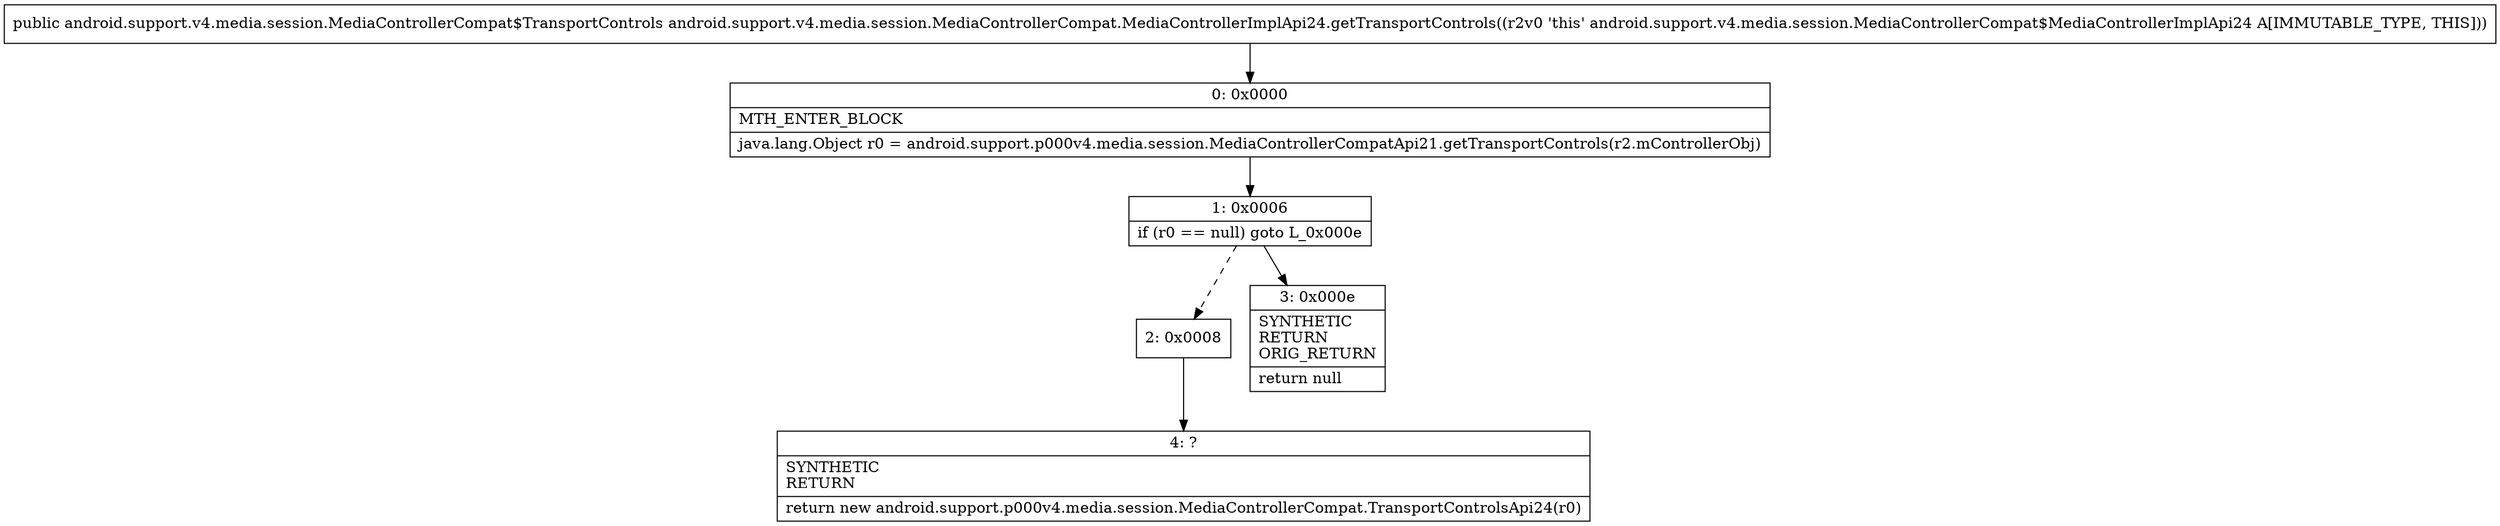 digraph "CFG forandroid.support.v4.media.session.MediaControllerCompat.MediaControllerImplApi24.getTransportControls()Landroid\/support\/v4\/media\/session\/MediaControllerCompat$TransportControls;" {
Node_0 [shape=record,label="{0\:\ 0x0000|MTH_ENTER_BLOCK\l|java.lang.Object r0 = android.support.p000v4.media.session.MediaControllerCompatApi21.getTransportControls(r2.mControllerObj)\l}"];
Node_1 [shape=record,label="{1\:\ 0x0006|if (r0 == null) goto L_0x000e\l}"];
Node_2 [shape=record,label="{2\:\ 0x0008}"];
Node_3 [shape=record,label="{3\:\ 0x000e|SYNTHETIC\lRETURN\lORIG_RETURN\l|return null\l}"];
Node_4 [shape=record,label="{4\:\ ?|SYNTHETIC\lRETURN\l|return new android.support.p000v4.media.session.MediaControllerCompat.TransportControlsApi24(r0)\l}"];
MethodNode[shape=record,label="{public android.support.v4.media.session.MediaControllerCompat$TransportControls android.support.v4.media.session.MediaControllerCompat.MediaControllerImplApi24.getTransportControls((r2v0 'this' android.support.v4.media.session.MediaControllerCompat$MediaControllerImplApi24 A[IMMUTABLE_TYPE, THIS])) }"];
MethodNode -> Node_0;
Node_0 -> Node_1;
Node_1 -> Node_2[style=dashed];
Node_1 -> Node_3;
Node_2 -> Node_4;
}

